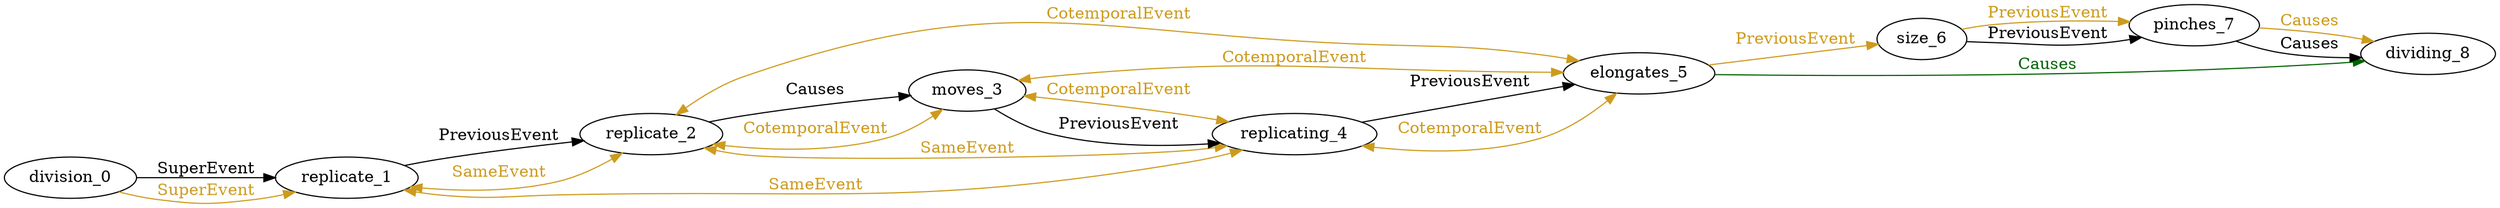 digraph finite_state_machine { 
	rankdir=LR;
	size="50,50";
node0 [label = "division_0"]
node1 [label = "replicate_1"]
node2 [label = "replicate_2"]
node3 [label = "moves_3"]
node4 [label = "replicating_4"]
node5 [label = "elongates_5"]
node6 [label = "size_6"]
node7 [label = "pinches_7"]
node8 [label = "dividing_8"]
node0 -> node1 [ label = "SuperEvent" fontcolor="black"  color = "Black"];
node0 -> node1 [ label = "SuperEvent" fontcolor="goldenrod3"  color = "goldenrod3"];
node1 -> node2 [ label = "PreviousEvent" fontcolor="black"  color = "Black"];
node1 -> node2 [ label = "SameEvent" fontcolor="goldenrod3" dir = "both" color = "goldenrod3"];
node1 -> node4 [ label = "SameEvent" fontcolor="goldenrod3" dir = "both" color = "goldenrod3"];
node2 -> node3 [ label = "Causes" fontcolor="black"  color = "Black"];
node2 -> node3 [ label = "CotemporalEvent" fontcolor="goldenrod3" dir = "both" color = "goldenrod3"];
node2 -> node4 [ label = "SameEvent" fontcolor="goldenrod3" dir = "both" color = "goldenrod3"];
node2 -> node5 [ label = "CotemporalEvent" fontcolor="goldenrod3" dir = "both" color = "goldenrod3"];
node3 -> node4 [ label = "PreviousEvent" fontcolor="black"  color = "Black"];
node3 -> node4 [ label = "CotemporalEvent" fontcolor="goldenrod3" dir = "both" color = "goldenrod3"];
node3 -> node5 [ label = "CotemporalEvent" fontcolor="goldenrod3" dir = "both" color = "goldenrod3"];
node4 -> node5 [ label = "PreviousEvent" fontcolor="black"  color = "Black"];
node4 -> node5 [ label = "CotemporalEvent" fontcolor="goldenrod3" dir = "both" color = "goldenrod3"];
node5 -> node6 [ label = "PreviousEvent" fontcolor="goldenrod3"  color = "goldenrod3"];
node6 -> node7 [ label = "PreviousEvent" fontcolor="black"  color = "Black"];
node6 -> node7 [ label = "PreviousEvent" fontcolor="goldenrod3"  color = "goldenrod3"];
node7 -> node8 [ label = "Causes" fontcolor="black"  color = "Black"];
node7 -> node8 [ label = "Causes" fontcolor="goldenrod3"  color = "goldenrod3"];
node5 -> node8 [ label = "Causes" fontcolor="darkgreen"  color = "darkgreen"];
}
